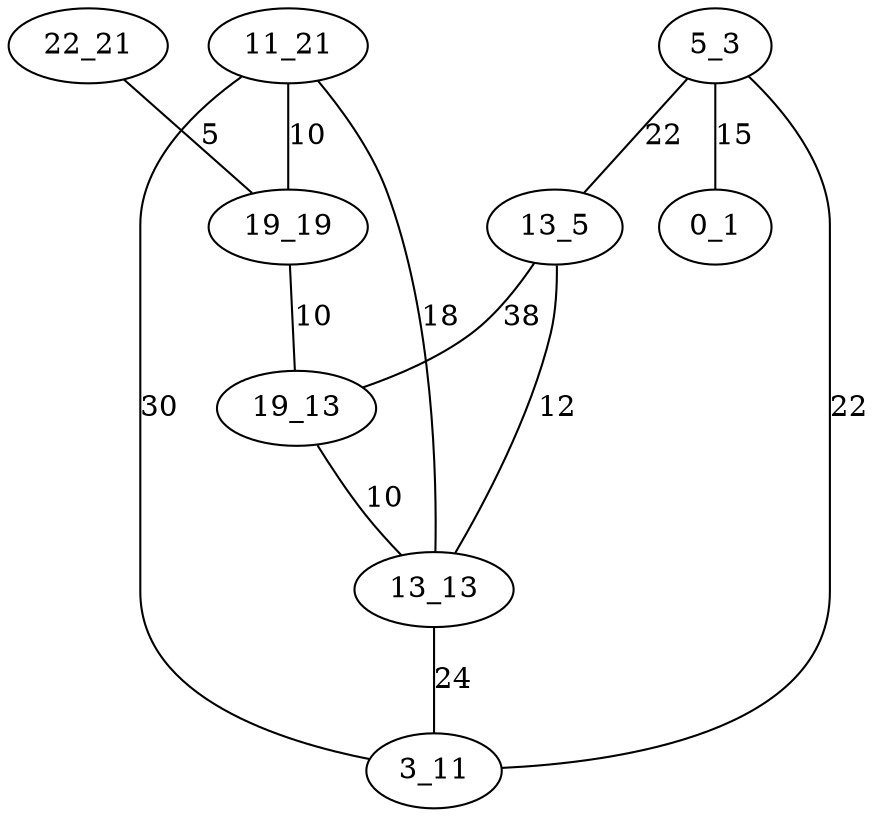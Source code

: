 graph g {
  "11_21" -- "3_11" [label=30]
  "11_21" -- "19_19" [label=10]
  "11_21" -- "13_13" [label=18]
  "5_3" -- "0_1" [label=15]
  "5_3" -- "13_5" [label=22]
  "5_3" -- "3_11" [label=22]
  "22_21" -- "19_19" [label=5]
  "19_19" -- "19_13" [label=10]
  "13_5" -- "19_13" [label=38]
  "13_5" -- "13_13" [label=12]
  "19_13" -- "13_13" [label=10]
  "13_13" -- "3_11" [label=24]
}
